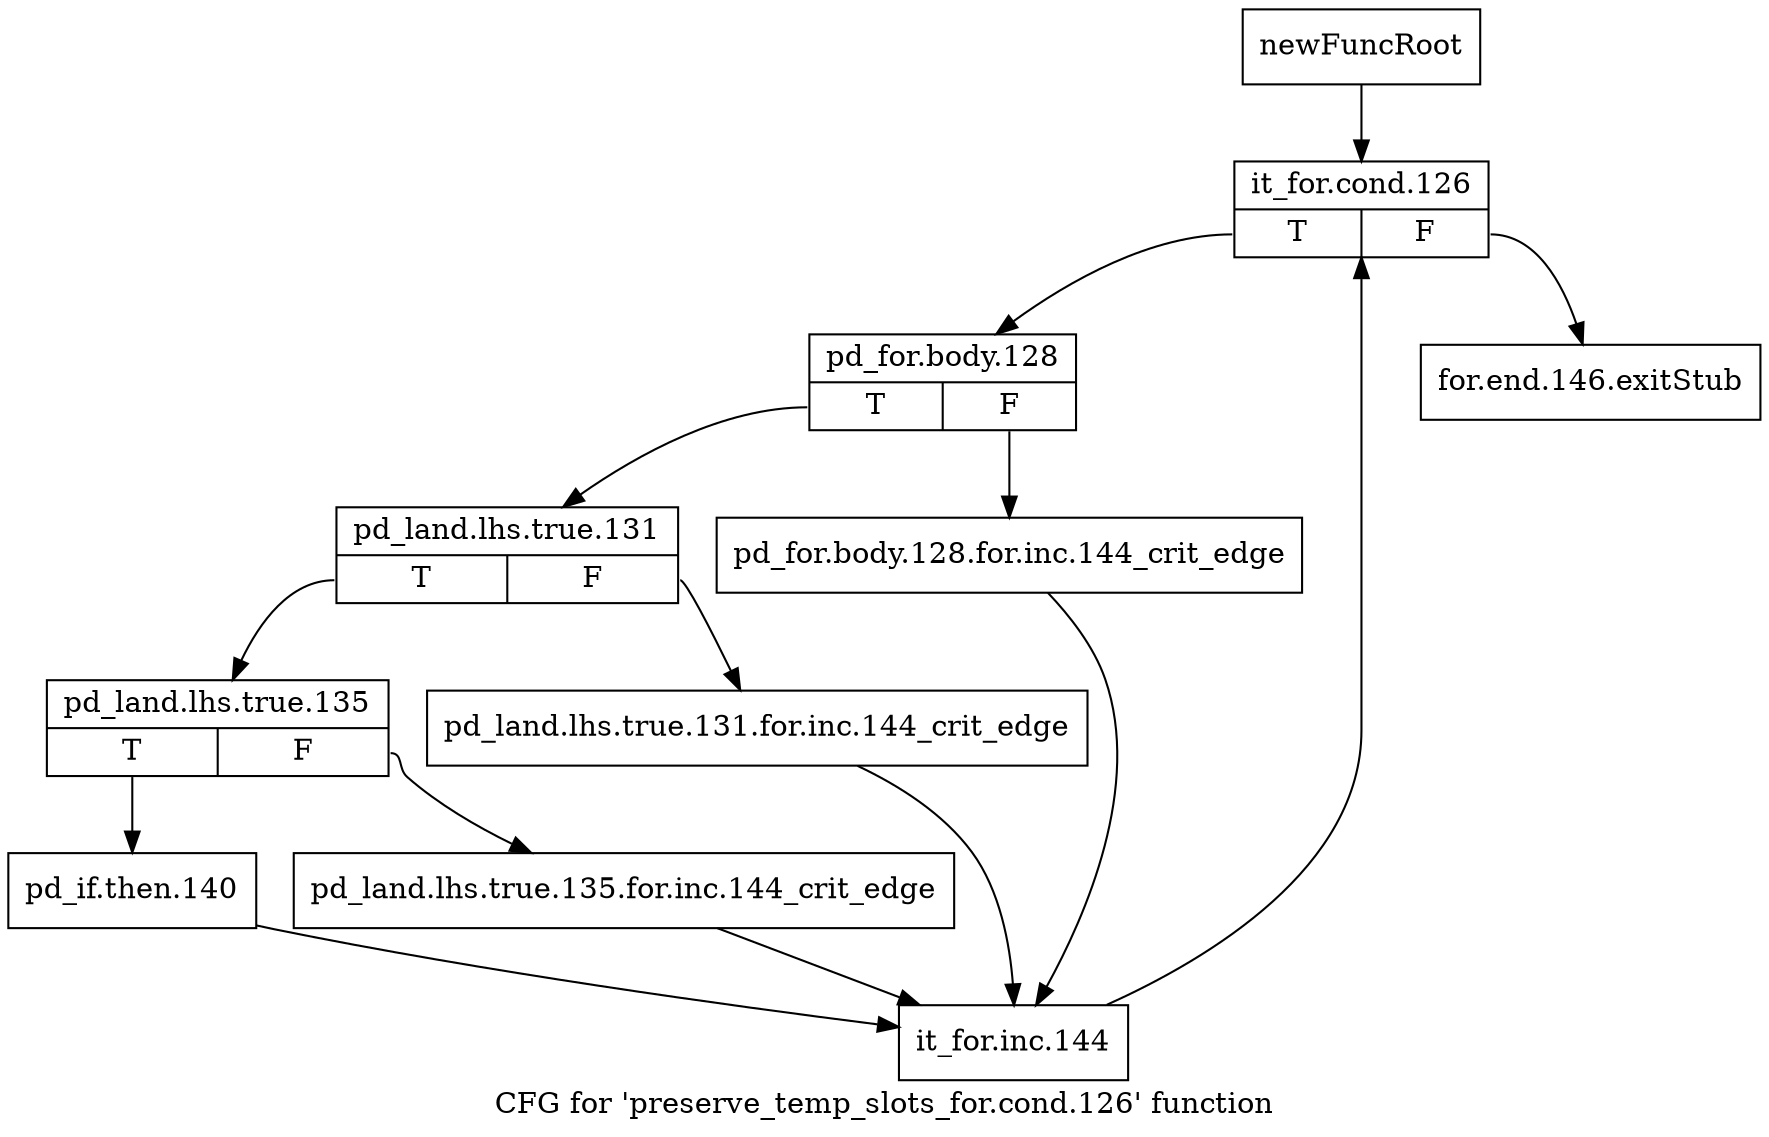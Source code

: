 digraph "CFG for 'preserve_temp_slots_for.cond.126' function" {
	label="CFG for 'preserve_temp_slots_for.cond.126' function";

	Node0xafd86f0 [shape=record,label="{newFuncRoot}"];
	Node0xafd86f0 -> Node0xafd8790;
	Node0xafd8740 [shape=record,label="{for.end.146.exitStub}"];
	Node0xafd8790 [shape=record,label="{it_for.cond.126|{<s0>T|<s1>F}}"];
	Node0xafd8790:s0 -> Node0xafd8c30;
	Node0xafd8790:s1 -> Node0xafd8740;
	Node0xafd8c30 [shape=record,label="{pd_for.body.128|{<s0>T|<s1>F}}"];
	Node0xafd8c30:s0 -> Node0xafd8cd0;
	Node0xafd8c30:s1 -> Node0xafd8c80;
	Node0xafd8c80 [shape=record,label="{pd_for.body.128.for.inc.144_crit_edge}"];
	Node0xafd8c80 -> Node0xafd8e60;
	Node0xafd8cd0 [shape=record,label="{pd_land.lhs.true.131|{<s0>T|<s1>F}}"];
	Node0xafd8cd0:s0 -> Node0xafd8d70;
	Node0xafd8cd0:s1 -> Node0xafd8d20;
	Node0xafd8d20 [shape=record,label="{pd_land.lhs.true.131.for.inc.144_crit_edge}"];
	Node0xafd8d20 -> Node0xafd8e60;
	Node0xafd8d70 [shape=record,label="{pd_land.lhs.true.135|{<s0>T|<s1>F}}"];
	Node0xafd8d70:s0 -> Node0xafd8e10;
	Node0xafd8d70:s1 -> Node0xafd8dc0;
	Node0xafd8dc0 [shape=record,label="{pd_land.lhs.true.135.for.inc.144_crit_edge}"];
	Node0xafd8dc0 -> Node0xafd8e60;
	Node0xafd8e10 [shape=record,label="{pd_if.then.140}"];
	Node0xafd8e10 -> Node0xafd8e60;
	Node0xafd8e60 [shape=record,label="{it_for.inc.144}"];
	Node0xafd8e60 -> Node0xafd8790;
}

